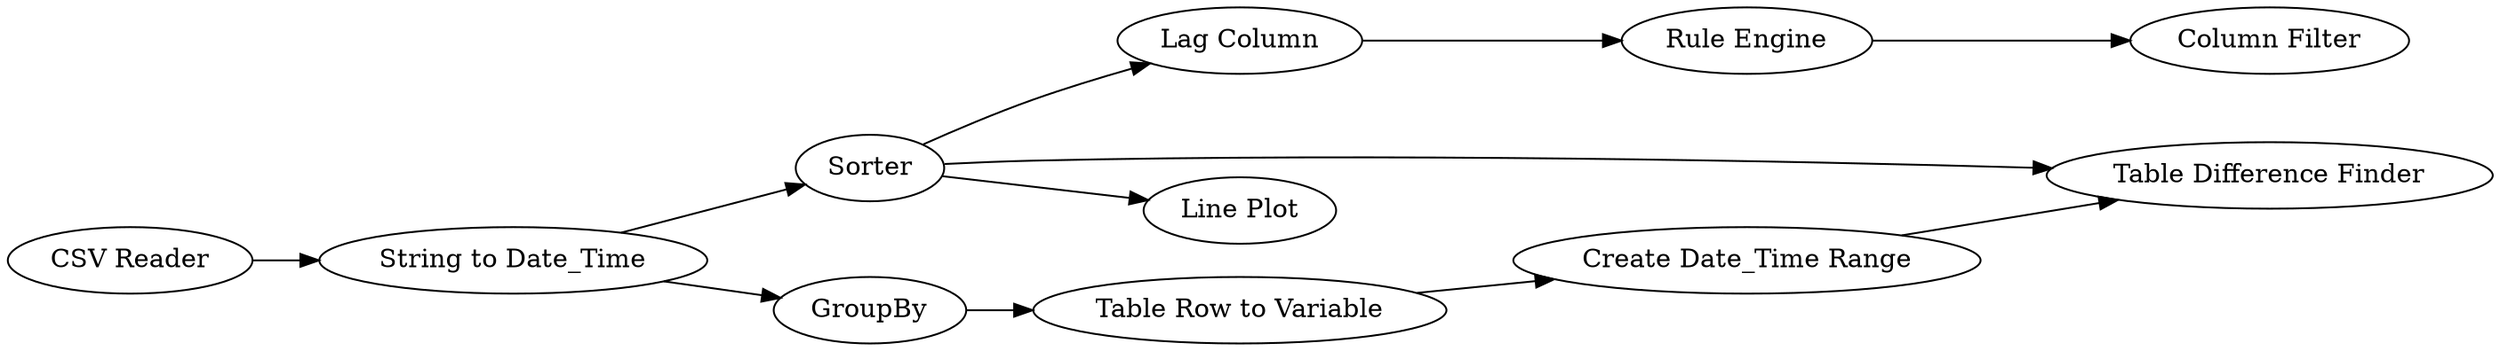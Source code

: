 digraph {
	6 -> 9
	4 -> 5
	3 -> 4
	2 -> 6
	1 -> 2
	9 -> 10
	2 -> 3
	6 -> 7
	10 -> 11
	5 -> 7
	6 -> 8
	5 [label="Create Date_Time Range"]
	1 [label="CSV Reader"]
	7 [label="Table Difference Finder"]
	9 [label="Lag Column"]
	11 [label="Column Filter"]
	4 [label="Table Row to Variable"]
	6 [label=Sorter]
	8 [label="Line Plot"]
	3 [label=GroupBy]
	2 [label="String to Date_Time"]
	10 [label="Rule Engine"]
	rankdir=LR
}
